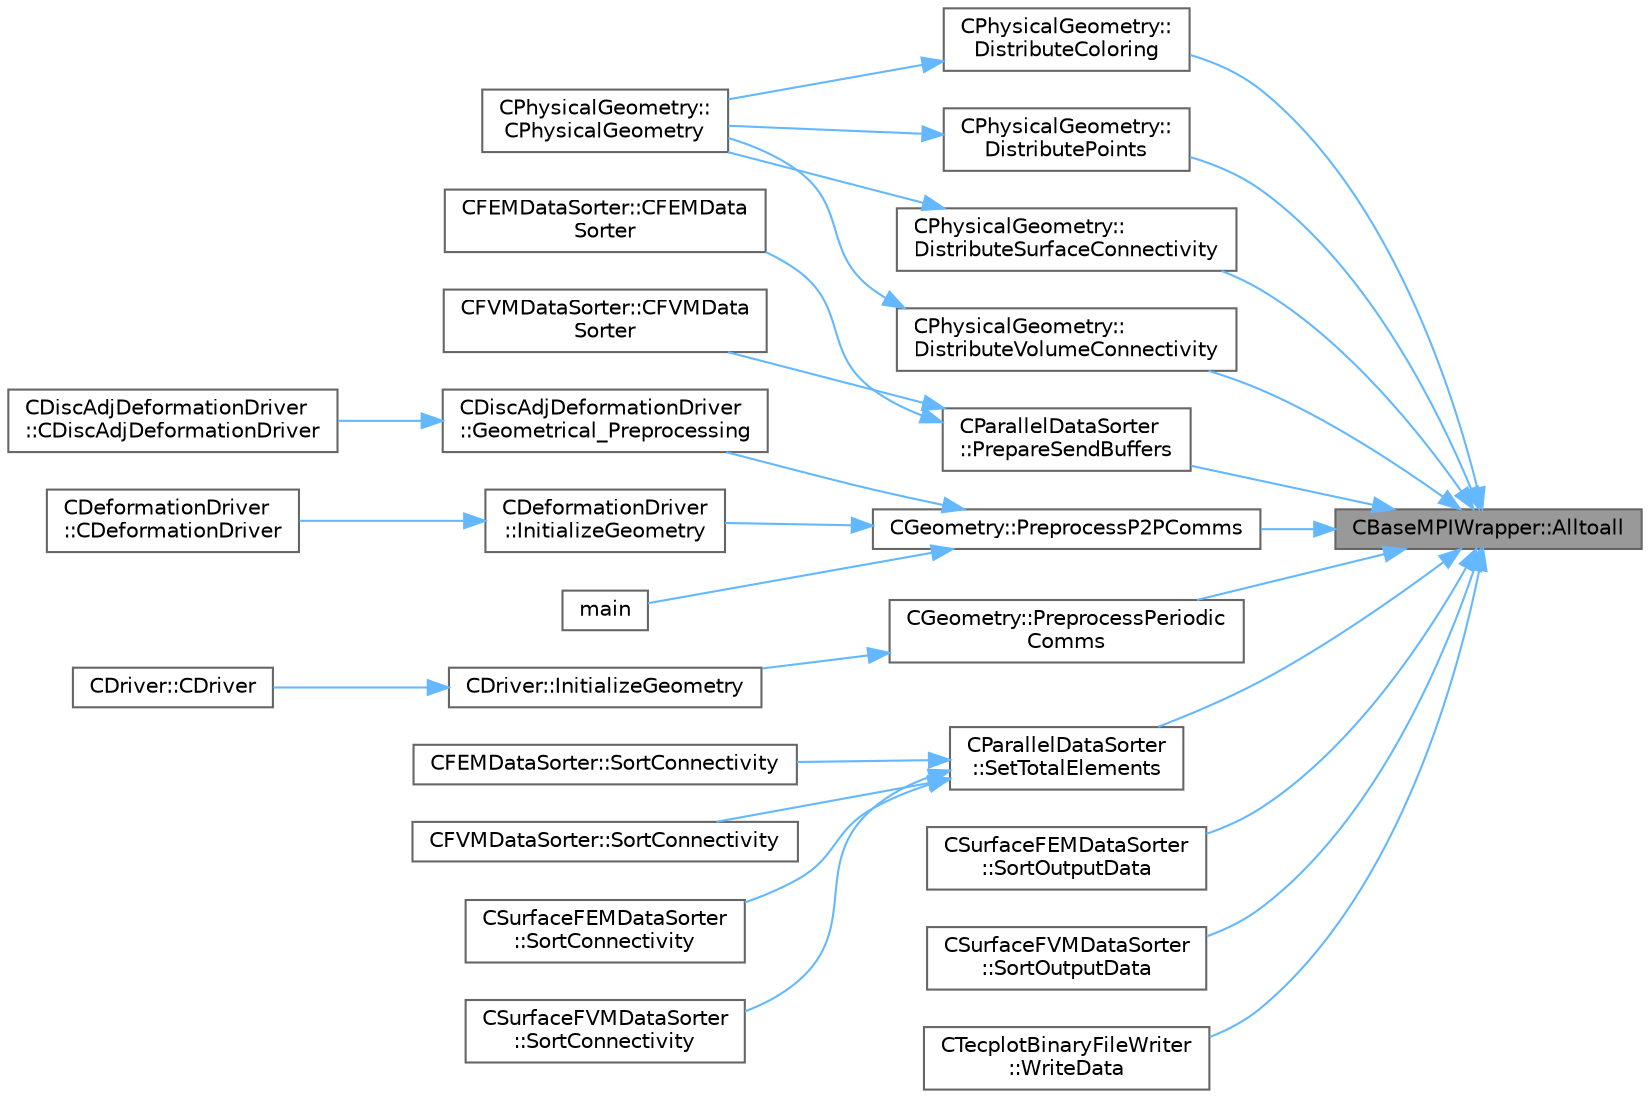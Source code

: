 digraph "CBaseMPIWrapper::Alltoall"
{
 // LATEX_PDF_SIZE
  bgcolor="transparent";
  edge [fontname=Helvetica,fontsize=10,labelfontname=Helvetica,labelfontsize=10];
  node [fontname=Helvetica,fontsize=10,shape=box,height=0.2,width=0.4];
  rankdir="RL";
  Node1 [id="Node000001",label="CBaseMPIWrapper::Alltoall",height=0.2,width=0.4,color="gray40", fillcolor="grey60", style="filled", fontcolor="black",tooltip=" "];
  Node1 -> Node2 [id="edge1_Node000001_Node000002",dir="back",color="steelblue1",style="solid",tooltip=" "];
  Node2 [id="Node000002",label="CPhysicalGeometry::\lDistributeColoring",height=0.2,width=0.4,color="grey40", fillcolor="white", style="filled",URL="$classCPhysicalGeometry.html#ae378288dab74085ca549a652369a6f76",tooltip="Distributes the coloring from ParMETIS so that each rank has complete information about the local gri..."];
  Node2 -> Node3 [id="edge2_Node000002_Node000003",dir="back",color="steelblue1",style="solid",tooltip=" "];
  Node3 [id="Node000003",label="CPhysicalGeometry::\lCPhysicalGeometry",height=0.2,width=0.4,color="grey40", fillcolor="white", style="filled",URL="$classCPhysicalGeometry.html#addad3f466423ba9243a396763d442f9a",tooltip="Accepts a geometry container holding a linearly partitioned grid with coloring performed by ParMETIS,..."];
  Node1 -> Node4 [id="edge3_Node000001_Node000004",dir="back",color="steelblue1",style="solid",tooltip=" "];
  Node4 [id="Node000004",label="CPhysicalGeometry::\lDistributePoints",height=0.2,width=0.4,color="grey40", fillcolor="white", style="filled",URL="$classCPhysicalGeometry.html#a34925ec2db6f388d2bd8bad6ad38a137",tooltip="Distribute the grid points, including ghost points, across all ranks based on a ParMETIS coloring."];
  Node4 -> Node3 [id="edge4_Node000004_Node000003",dir="back",color="steelblue1",style="solid",tooltip=" "];
  Node1 -> Node5 [id="edge5_Node000001_Node000005",dir="back",color="steelblue1",style="solid",tooltip=" "];
  Node5 [id="Node000005",label="CPhysicalGeometry::\lDistributeSurfaceConnectivity",height=0.2,width=0.4,color="grey40", fillcolor="white", style="filled",URL="$classCPhysicalGeometry.html#ab129d8da80848e89b8e97e309f4c1bc0",tooltip="Distribute the connectivity for a single surface element type in all markers across all ranks based o..."];
  Node5 -> Node3 [id="edge6_Node000005_Node000003",dir="back",color="steelblue1",style="solid",tooltip=" "];
  Node1 -> Node6 [id="edge7_Node000001_Node000006",dir="back",color="steelblue1",style="solid",tooltip=" "];
  Node6 [id="Node000006",label="CPhysicalGeometry::\lDistributeVolumeConnectivity",height=0.2,width=0.4,color="grey40", fillcolor="white", style="filled",URL="$classCPhysicalGeometry.html#a8d4cb42ae0466bac05c43aa9c12d9412",tooltip="Distribute the connectivity for a single volume element type across all ranks based on a ParMETIS col..."];
  Node6 -> Node3 [id="edge8_Node000006_Node000003",dir="back",color="steelblue1",style="solid",tooltip=" "];
  Node1 -> Node7 [id="edge9_Node000001_Node000007",dir="back",color="steelblue1",style="solid",tooltip=" "];
  Node7 [id="Node000007",label="CParallelDataSorter\l::PrepareSendBuffers",height=0.2,width=0.4,color="grey40", fillcolor="white", style="filled",URL="$classCParallelDataSorter.html#ad41bf78c938500352b843dd313dbfb02",tooltip="Prepare the send buffers by filling them with the global indices. After calling this function,..."];
  Node7 -> Node8 [id="edge10_Node000007_Node000008",dir="back",color="steelblue1",style="solid",tooltip=" "];
  Node8 [id="Node000008",label="CFEMDataSorter::CFEMData\lSorter",height=0.2,width=0.4,color="grey40", fillcolor="white", style="filled",URL="$classCFEMDataSorter.html#a396ceee8aa88999d6774e69a9c46f833",tooltip="Constructor."];
  Node7 -> Node9 [id="edge11_Node000007_Node000009",dir="back",color="steelblue1",style="solid",tooltip=" "];
  Node9 [id="Node000009",label="CFVMDataSorter::CFVMData\lSorter",height=0.2,width=0.4,color="grey40", fillcolor="white", style="filled",URL="$classCFVMDataSorter.html#ab2d3833fe3b87d98eee33a63db4e409c",tooltip="Constructor."];
  Node1 -> Node10 [id="edge12_Node000001_Node000010",dir="back",color="steelblue1",style="solid",tooltip=" "];
  Node10 [id="Node000010",label="CGeometry::PreprocessP2PComms",height=0.2,width=0.4,color="grey40", fillcolor="white", style="filled",URL="$classCGeometry.html#a8275875241decaaa930663926dc15e4d",tooltip="Routine to launch non-blocking recvs only for all periodic communications."];
  Node10 -> Node11 [id="edge13_Node000010_Node000011",dir="back",color="steelblue1",style="solid",tooltip=" "];
  Node11 [id="Node000011",label="CDiscAdjDeformationDriver\l::Geometrical_Preprocessing",height=0.2,width=0.4,color="grey40", fillcolor="white", style="filled",URL="$classCDiscAdjDeformationDriver.html#ac2c88041c6779b61cde9db5afd943e9d",tooltip="Construction of the edge-based data structure."];
  Node11 -> Node12 [id="edge14_Node000011_Node000012",dir="back",color="steelblue1",style="solid",tooltip=" "];
  Node12 [id="Node000012",label="CDiscAdjDeformationDriver\l::CDiscAdjDeformationDriver",height=0.2,width=0.4,color="grey40", fillcolor="white", style="filled",URL="$classCDiscAdjDeformationDriver.html#a7ee59aebccb12d730fe2e5d1fbe7b216",tooltip="Constructor of the class."];
  Node10 -> Node13 [id="edge15_Node000010_Node000013",dir="back",color="steelblue1",style="solid",tooltip=" "];
  Node13 [id="Node000013",label="CDeformationDriver\l::InitializeGeometry",height=0.2,width=0.4,color="grey40", fillcolor="white", style="filled",URL="$classCDeformationDriver.html#aae61614fbb25e61084b64fc68cc01940",tooltip="Construction of the edge-based data structure."];
  Node13 -> Node14 [id="edge16_Node000013_Node000014",dir="back",color="steelblue1",style="solid",tooltip=" "];
  Node14 [id="Node000014",label="CDeformationDriver\l::CDeformationDriver",height=0.2,width=0.4,color="grey40", fillcolor="white", style="filled",URL="$classCDeformationDriver.html#a598689718de003eea6540a042e6c7994",tooltip="Constructor of the class."];
  Node10 -> Node15 [id="edge17_Node000010_Node000015",dir="back",color="steelblue1",style="solid",tooltip=" "];
  Node15 [id="Node000015",label="main",height=0.2,width=0.4,color="grey40", fillcolor="white", style="filled",URL="$SU2__GEO_8cpp.html#a0ddf1224851353fc92bfbff6f499fa97",tooltip=" "];
  Node1 -> Node16 [id="edge18_Node000001_Node000016",dir="back",color="steelblue1",style="solid",tooltip=" "];
  Node16 [id="Node000016",label="CGeometry::PreprocessPeriodic\lComms",height=0.2,width=0.4,color="grey40", fillcolor="white", style="filled",URL="$classCGeometry.html#a7c4fd8aa54722efc3d52a7cb70485ecb",tooltip="Routine to set up persistent data structures for periodic communications."];
  Node16 -> Node17 [id="edge19_Node000016_Node000017",dir="back",color="steelblue1",style="solid",tooltip=" "];
  Node17 [id="Node000017",label="CDriver::InitializeGeometry",height=0.2,width=0.4,color="grey40", fillcolor="white", style="filled",URL="$classCDriver.html#a13e45636e813ccc36b5e4a42adb18d96",tooltip="Construction of the edge-based data structure and the multi-grid structure."];
  Node17 -> Node18 [id="edge20_Node000017_Node000018",dir="back",color="steelblue1",style="solid",tooltip=" "];
  Node18 [id="Node000018",label="CDriver::CDriver",height=0.2,width=0.4,color="grey40", fillcolor="white", style="filled",URL="$classCDriver.html#a3fca4a013a6efa9bbb38fe78a86b5f3d",tooltip="Constructor of the class."];
  Node1 -> Node19 [id="edge21_Node000001_Node000019",dir="back",color="steelblue1",style="solid",tooltip=" "];
  Node19 [id="Node000019",label="CParallelDataSorter\l::SetTotalElements",height=0.2,width=0.4,color="grey40", fillcolor="white", style="filled",URL="$classCParallelDataSorter.html#a31329f73e624456af5f988c149d483a2",tooltip="Set the total number of elements after sorting individual element types."];
  Node19 -> Node20 [id="edge22_Node000019_Node000020",dir="back",color="steelblue1",style="solid",tooltip=" "];
  Node20 [id="Node000020",label="CFEMDataSorter::SortConnectivity",height=0.2,width=0.4,color="grey40", fillcolor="white", style="filled",URL="$classCFEMDataSorter.html#a64ab49586d00b34fc18ba4f672b9ff10",tooltip="Sort the connectivities (volume and surface) into data structures used for output file writing."];
  Node19 -> Node21 [id="edge23_Node000019_Node000021",dir="back",color="steelblue1",style="solid",tooltip=" "];
  Node21 [id="Node000021",label="CFVMDataSorter::SortConnectivity",height=0.2,width=0.4,color="grey40", fillcolor="white", style="filled",URL="$classCFVMDataSorter.html#a0a1b263a6fddcf58bd0cff475f5db975",tooltip="Sort the connectivities (volume and surface) into data structures used for output file writing."];
  Node19 -> Node22 [id="edge24_Node000019_Node000022",dir="back",color="steelblue1",style="solid",tooltip=" "];
  Node22 [id="Node000022",label="CSurfaceFEMDataSorter\l::SortConnectivity",height=0.2,width=0.4,color="grey40", fillcolor="white", style="filled",URL="$classCSurfaceFEMDataSorter.html#a164bb09b5fcfaca2c080130bb0d3599a",tooltip="Sort the connectivities (volume and surface) into data structures used for output file writing...."];
  Node19 -> Node23 [id="edge25_Node000019_Node000023",dir="back",color="steelblue1",style="solid",tooltip=" "];
  Node23 [id="Node000023",label="CSurfaceFVMDataSorter\l::SortConnectivity",height=0.2,width=0.4,color="grey40", fillcolor="white", style="filled",URL="$classCSurfaceFVMDataSorter.html#a9d9da9912882fd078f7f8c5be02c3803",tooltip="Sort the connectivities (volume and surface) into data structures used for output file writing...."];
  Node1 -> Node24 [id="edge26_Node000001_Node000024",dir="back",color="steelblue1",style="solid",tooltip=" "];
  Node24 [id="Node000024",label="CSurfaceFEMDataSorter\l::SortOutputData",height=0.2,width=0.4,color="grey40", fillcolor="white", style="filled",URL="$classCSurfaceFEMDataSorter.html#a780cb416bfb4aed7697a252887821020",tooltip="Sort the output data for each grid node into a linear partitioning across all processors."];
  Node1 -> Node25 [id="edge27_Node000001_Node000025",dir="back",color="steelblue1",style="solid",tooltip=" "];
  Node25 [id="Node000025",label="CSurfaceFVMDataSorter\l::SortOutputData",height=0.2,width=0.4,color="grey40", fillcolor="white", style="filled",URL="$classCSurfaceFVMDataSorter.html#a4b8538d5b9c3afd3633110881498405f",tooltip="Sort the output data for each grid node into a linear partitioning across all processors."];
  Node1 -> Node26 [id="edge28_Node000001_Node000026",dir="back",color="steelblue1",style="solid",tooltip=" "];
  Node26 [id="Node000026",label="CTecplotBinaryFileWriter\l::WriteData",height=0.2,width=0.4,color="grey40", fillcolor="white", style="filled",URL="$classCTecplotBinaryFileWriter.html#af453c340ddc5a37305a24afb2bcd26a9",tooltip="Write sorted data to file in tecplot binary file format."];
}
